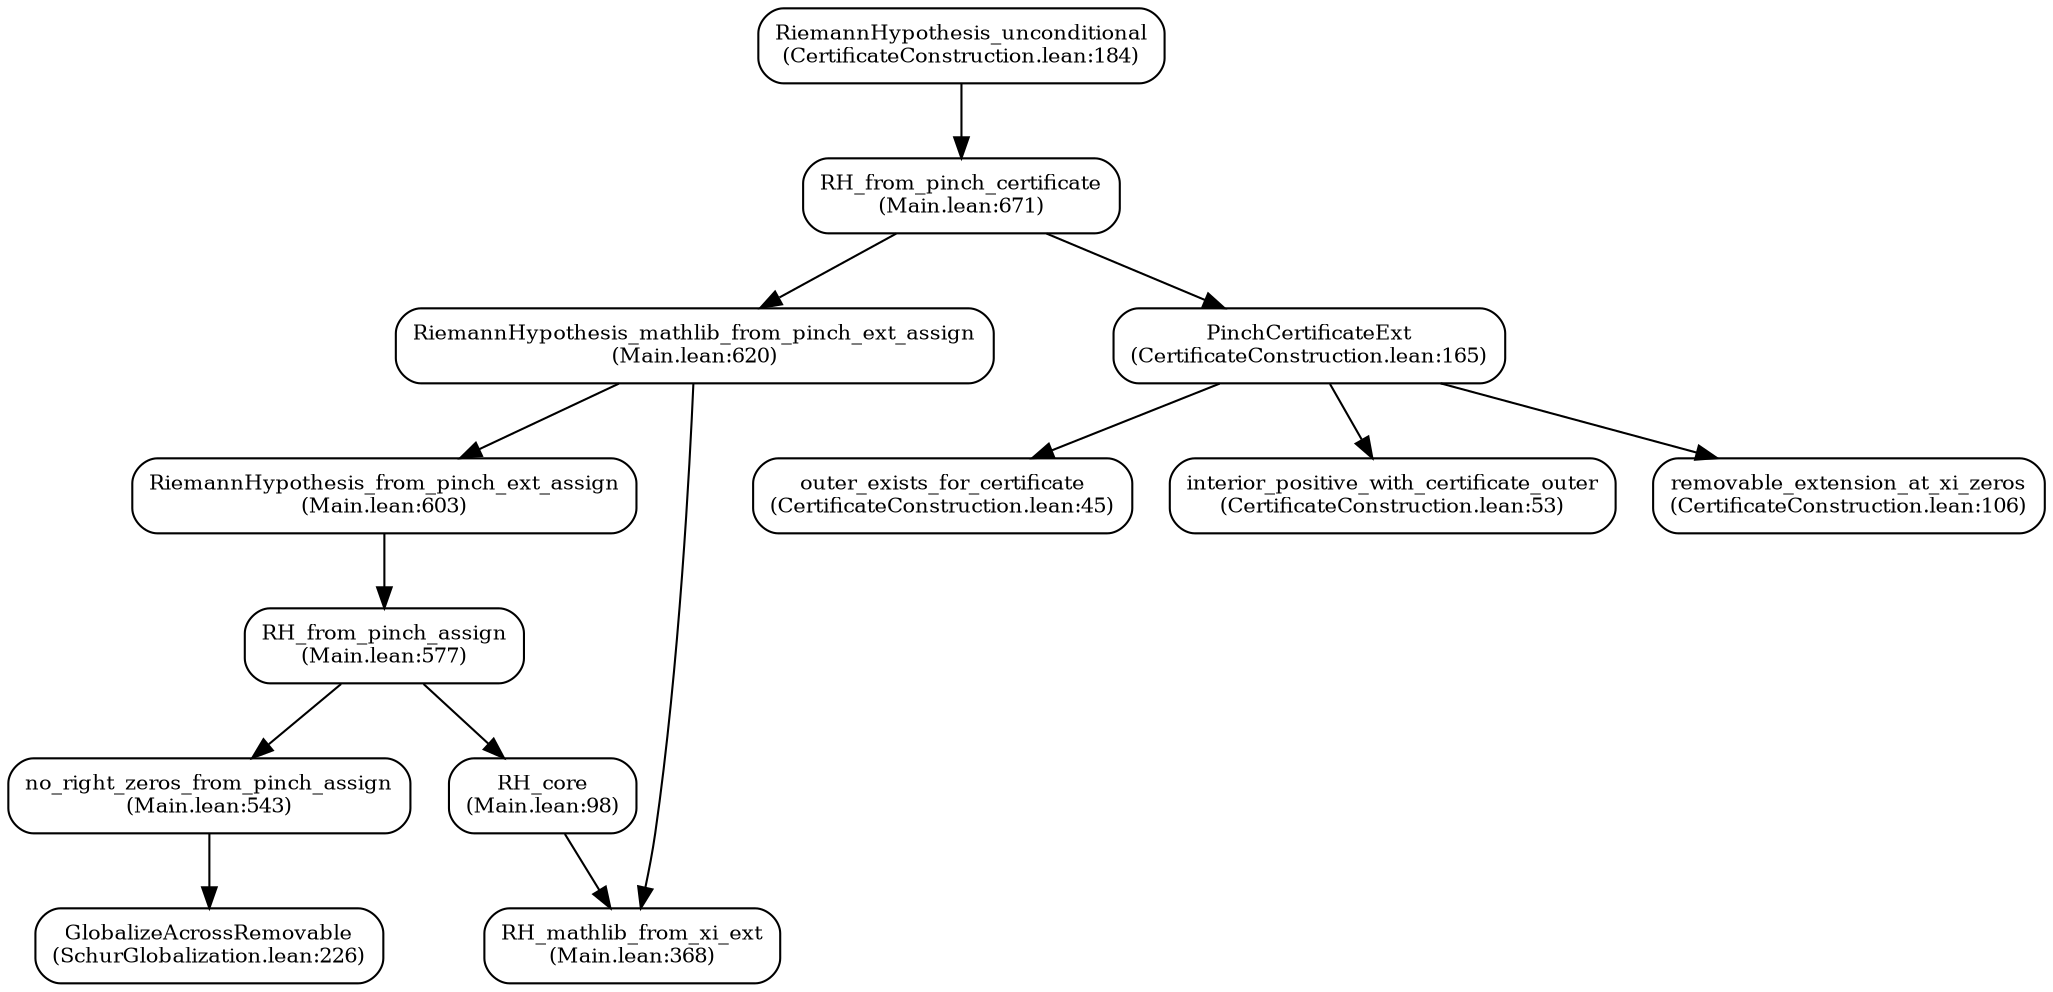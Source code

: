strict digraph RH_Proof {
  rankdir=TB;
  node [shape=box, style=rounded, fontsize=10];

  RH_uncond [label="RiemannHypothesis_unconditional\n(CertificateConstruction.lean:184)"];
  RH_pinch_cert [label="RH_from_pinch_certificate\n(Main.lean:671)"];
  RH_ml_from_assign [label="RiemannHypothesis_mathlib_from_pinch_ext_assign\n(Main.lean:620)"];
  RH_from_assign [label="RiemannHypothesis_from_pinch_ext_assign\n(Main.lean:603)"];
  RH_pinch_assign [label="RH_from_pinch_assign\n(Main.lean:577)"];
  No_right [label="no_right_zeros_from_pinch_assign\n(Main.lean:543)"];
  Globalize [label="GlobalizeAcrossRemovable\n(SchurGlobalization.lean:226)"];
  Symmetry [label="RH_core\n(Main.lean:98)"];
  RH_ml [label="RH_mathlib_from_xi_ext\n(Main.lean:368)"];

  Cert [label="PinchCertificateExt\n(CertificateConstruction.lean:165)"];
  Outer [label="outer_exists_for_certificate\n(CertificateConstruction.lean:45)"];
  Pos [label="interior_positive_with_certificate_outer\n(CertificateConstruction.lean:53)"];
  Rem [label="removable_extension_at_xi_zeros\n(CertificateConstruction.lean:106)"];

  RH_uncond -> RH_pinch_cert;
  RH_pinch_cert -> RH_ml_from_assign;
  RH_ml_from_assign -> RH_from_assign;
  RH_from_assign -> RH_pinch_assign;
  RH_pinch_assign -> No_right;
  No_right -> Globalize;
  RH_pinch_assign -> Symmetry;
  RH_ml_from_assign -> RH_ml;
  Symmetry -> RH_ml;

  RH_pinch_cert -> Cert;
  Cert -> Outer;
  Cert -> Pos;
  Cert -> Rem;
}

